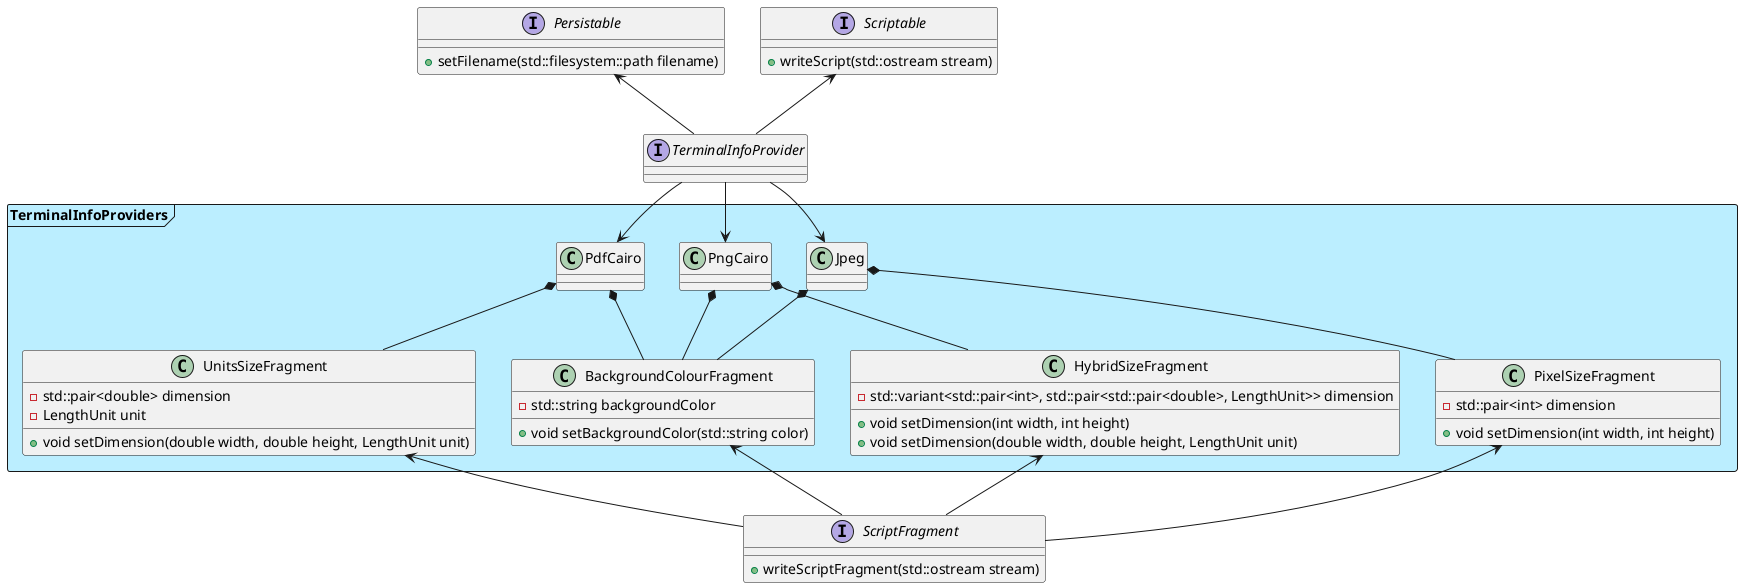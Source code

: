 @startuml;

interface Scriptable {
    + writeScript(std::ostream stream)
}

interface Persistable {
    + setFilename(std::filesystem::path filename)
}

interface TerminalInfoProvider

TerminalInfoProvider -up-> Scriptable
TerminalInfoProvider -up-> Persistable

package TerminalInfoProviders <<frame>> #BBEEFF {
    together {
        class PdfCairo
        class PngCairo
        class Jpeg
    }

    class PixelSizeFragment {
        - std::pair<int> dimension
        + void setDimension(int width, int height)
    }
    PixelSizeFragment -up-* Jpeg

    class UnitsSizeFragment {
        - std::pair<double> dimension
        - LengthUnit unit
        + void setDimension(double width, double height, LengthUnit unit)
    }
    UnitsSizeFragment -up-* PdfCairo

    class HybridSizeFragment {
        - std::variant<std::pair<int>, std::pair<std::pair<double>, LengthUnit>> dimension
        + void setDimension(int width, int height)
        + void setDimension(double width, double height, LengthUnit unit)
    }
    HybridSizeFragment -up-* PngCairo

    class BackgroundColourFragment {
        - std::string backgroundColor
        + void setBackgroundColor(std::string color)
    }
    BackgroundColourFragment -up-* PdfCairo
    BackgroundColourFragment -up-* PngCairo
    BackgroundColourFragment -up-* Jpeg
}

TerminalInfoProvider --> PdfCairo
TerminalInfoProvider --> PngCairo
TerminalInfoProvider --> Jpeg

interface ScriptFragment {
    + writeScriptFragment(std::ostream stream)
}

ScriptFragment -up-> BackgroundColourFragment
ScriptFragment -up-> PixelSizeFragment
ScriptFragment -up-> UnitsSizeFragment
ScriptFragment -up-> HybridSizeFragment
@enduml;

